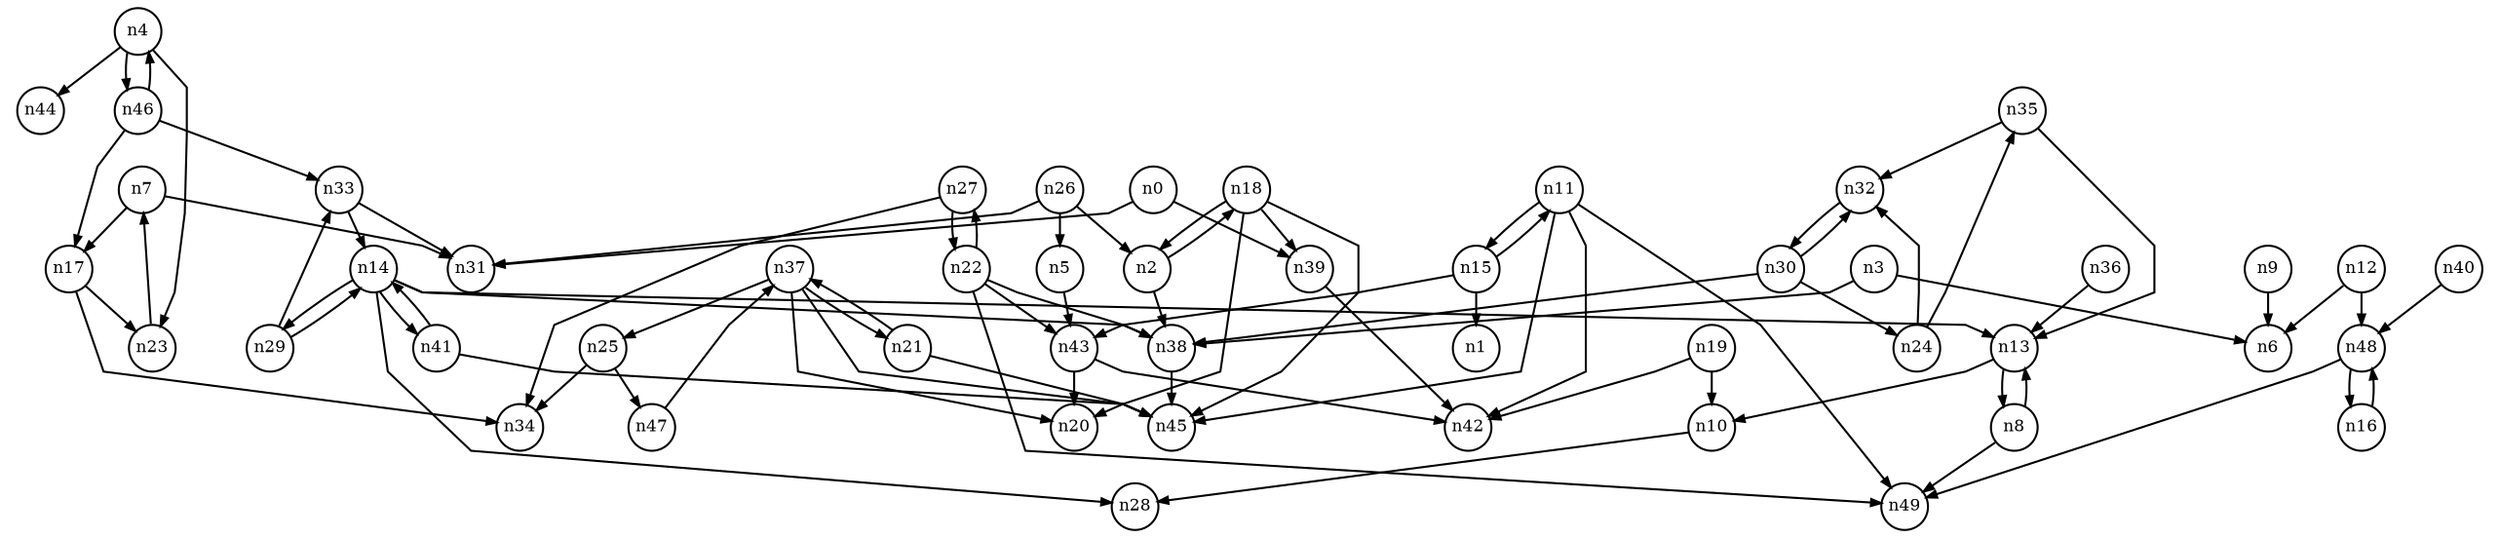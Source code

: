 digraph G{
splines=polyline;
ranksep=0.22;
nodesep=0.22;
nodesize=0.16;
fontsize=8
edge [arrowsize=0.5]
node [fontsize=8 shape=circle width=0.32 fixedsize=shape];

n0 -> n31
n0 -> n39
n39 -> n42
n18 -> n20
n18 -> n39
n18 -> n45
n18 -> n2
n2 -> n18
n2 -> n38
n38 -> n45
n3 -> n6
n3 -> n38
n23 -> n7
n4 -> n23
n4 -> n44
n4 -> n46
n43 -> n20
n43 -> n42
n5 -> n43
n7 -> n31
n7 -> n17
n8 -> n49
n8 -> n13
n9 -> n6
n10 -> n28
n11 -> n42
n11 -> n45
n11 -> n49
n11 -> n15
n12 -> n6
n12 -> n48
n48 -> n49
n48 -> n16
n13 -> n8
n13 -> n10
n14 -> n13
n14 -> n28
n14 -> n29
n14 -> n38
n14 -> n41
n29 -> n33
n29 -> n14
n41 -> n45
n41 -> n14
n15 -> n1
n15 -> n11
n15 -> n43
n16 -> n48
n17 -> n23
n17 -> n34
n19 -> n10
n19 -> n42
n37 -> n20
n37 -> n25
n37 -> n45
n37 -> n21
n21 -> n37
n21 -> n45
n27 -> n34
n27 -> n22
n22 -> n27
n22 -> n38
n22 -> n43
n22 -> n49
n35 -> n13
n35 -> n32
n24 -> n35
n24 -> n32
n25 -> n34
n25 -> n47
n26 -> n2
n26 -> n5
n26 -> n31
n33 -> n31
n33 -> n14
n30 -> n24
n30 -> n38
n30 -> n32
n32 -> n30
n36 -> n13
n40 -> n48
n46 -> n4
n46 -> n17
n46 -> n33
n47 -> n37
}
